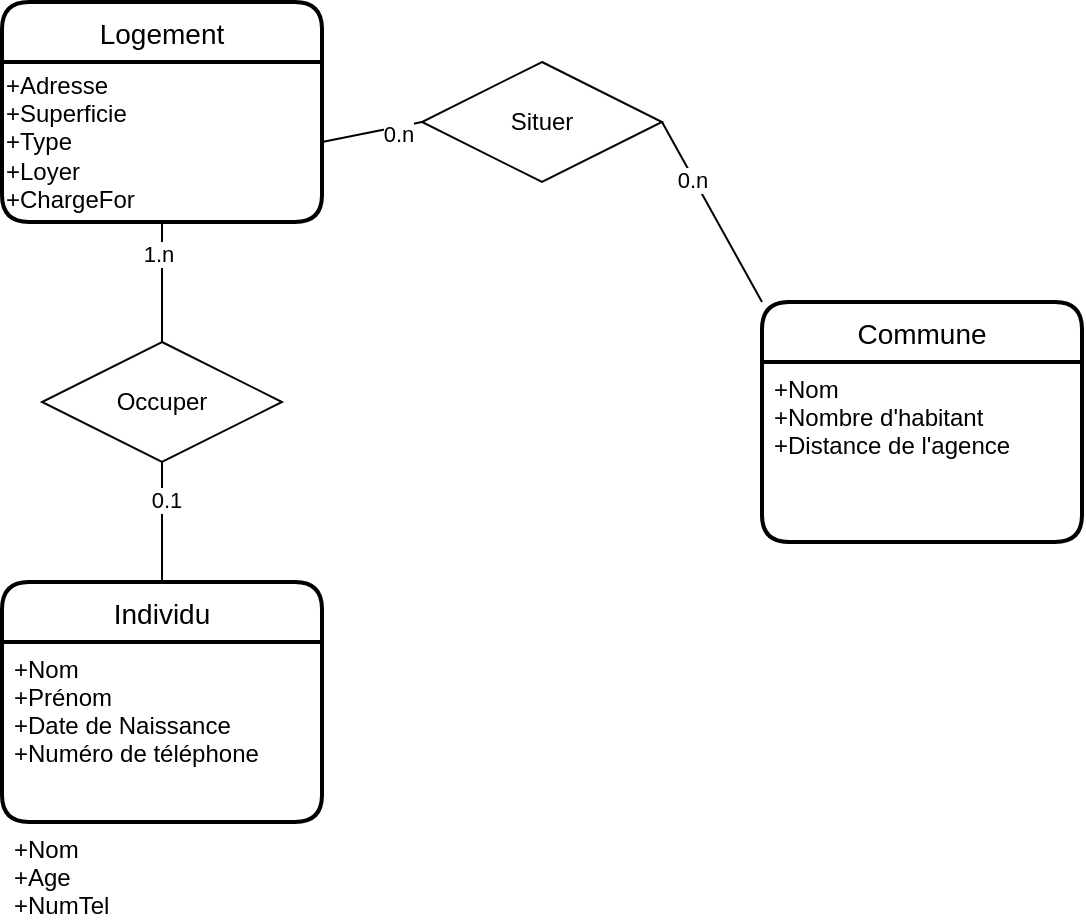 <mxfile>
    <diagram id="CIYUM0CM8ayAazn1ng33" name="Page-1">
        <mxGraphModel dx="976" dy="757" grid="1" gridSize="10" guides="1" tooltips="1" connect="1" arrows="1" fold="1" page="1" pageScale="1" pageWidth="850" pageHeight="1100" math="0" shadow="0">
            <root>
                <mxCell id="0"/>
                <mxCell id="1" parent="0"/>
                <mxCell id="35" value="Logement" style="swimlane;childLayout=stackLayout;horizontal=1;startSize=30;horizontalStack=0;rounded=1;fontSize=14;fontStyle=0;strokeWidth=2;resizeParent=0;resizeLast=1;shadow=0;dashed=0;align=center;fillColor=none;" parent="1" vertex="1">
                    <mxGeometry x="120" y="130" width="160" height="110" as="geometry"/>
                </mxCell>
                <mxCell id="39" value="+Adresse&lt;br&gt;&lt;div style=&quot;&quot;&gt;&lt;span style=&quot;background-color: initial;&quot;&gt;+Superficie&lt;/span&gt;&lt;/div&gt;+Type&amp;nbsp;&lt;br&gt;+Loyer&lt;br&gt;+ChargeFor" style="text;strokeColor=none;align=left;fillColor=none;html=1;verticalAlign=middle;whiteSpace=wrap;rounded=0;" parent="35" vertex="1">
                    <mxGeometry y="30" width="160" height="80" as="geometry"/>
                </mxCell>
                <mxCell id="40" value="Individu" style="swimlane;childLayout=stackLayout;horizontal=1;startSize=30;horizontalStack=0;rounded=1;fontSize=14;fontStyle=0;strokeWidth=2;resizeParent=0;resizeLast=1;shadow=0;dashed=0;align=center;fillColor=default;" parent="1" vertex="1">
                    <mxGeometry x="120" y="420" width="160" height="120" as="geometry"/>
                </mxCell>
                <mxCell id="41" value="+Nom&#10;+Prénom&#10;+Date de Naissance&#10;+Numéro de téléphone" style="align=left;strokeColor=none;fillColor=none;spacingLeft=4;fontSize=12;verticalAlign=top;resizable=0;rotatable=0;part=1;" parent="40" vertex="1">
                    <mxGeometry y="30" width="160" height="90" as="geometry"/>
                </mxCell>
                <mxCell id="103" value="+Nom&#10;+Age&#10;+NumTel" style="align=left;strokeColor=none;fillColor=none;spacingLeft=4;fontSize=12;verticalAlign=top;resizable=0;rotatable=0;part=1;" vertex="1" parent="40">
                    <mxGeometry y="120" width="160" as="geometry"/>
                </mxCell>
                <mxCell id="78" style="edgeStyle=none;html=1;entryX=1;entryY=0.25;entryDx=0;entryDy=0;" parent="40" source="40" target="41" edge="1">
                    <mxGeometry relative="1" as="geometry"/>
                </mxCell>
                <mxCell id="46" value="Commune" style="swimlane;childLayout=stackLayout;horizontal=1;startSize=30;horizontalStack=0;rounded=1;fontSize=14;fontStyle=0;strokeWidth=2;resizeParent=0;resizeLast=1;shadow=0;dashed=0;align=center;" parent="1" vertex="1">
                    <mxGeometry x="500" y="280" width="160" height="120" as="geometry"/>
                </mxCell>
                <mxCell id="47" value="+Nom &#10;+Nombre d'habitant&#10;+Distance de l'agence" style="align=left;strokeColor=none;fillColor=none;spacingLeft=4;fontSize=12;verticalAlign=top;resizable=0;rotatable=0;part=1;" parent="46" vertex="1">
                    <mxGeometry y="30" width="160" height="90" as="geometry"/>
                </mxCell>
                <mxCell id="92" style="edgeStyle=none;html=1;exitX=0.5;exitY=1;exitDx=0;exitDy=0;entryX=0.5;entryY=0;entryDx=0;entryDy=0;endArrow=none;endFill=0;" parent="1" source="51" target="40" edge="1">
                    <mxGeometry relative="1" as="geometry"/>
                </mxCell>
                <mxCell id="99" value="0.1" style="edgeLabel;html=1;align=center;verticalAlign=middle;resizable=0;points=[];" parent="92" vertex="1" connectable="0">
                    <mxGeometry x="-0.35" y="2" relative="1" as="geometry">
                        <mxPoint y="-1" as="offset"/>
                    </mxGeometry>
                </mxCell>
                <mxCell id="51" value="Occuper" style="shape=rhombus;perimeter=rhombusPerimeter;whiteSpace=wrap;html=1;align=center;fillColor=none;" parent="1" vertex="1">
                    <mxGeometry x="140" y="300" width="120" height="60" as="geometry"/>
                </mxCell>
                <mxCell id="54" value="" style="endArrow=none;html=1;exitX=0.5;exitY=0;exitDx=0;exitDy=0;entryX=0.5;entryY=1;entryDx=0;entryDy=0;" parent="1" source="51" edge="1" target="39">
                    <mxGeometry width="50" height="50" relative="1" as="geometry">
                        <mxPoint x="290" y="280" as="sourcePoint"/>
                        <mxPoint x="210" y="220" as="targetPoint"/>
                    </mxGeometry>
                </mxCell>
                <mxCell id="95" value="1.n" style="edgeLabel;html=1;align=center;verticalAlign=middle;resizable=0;points=[];" parent="54" vertex="1" connectable="0">
                    <mxGeometry x="0.461" y="2" relative="1" as="geometry">
                        <mxPoint as="offset"/>
                    </mxGeometry>
                </mxCell>
                <mxCell id="63" value="" style="edgeStyle=none;html=1;exitX=1;exitY=0.5;exitDx=0;exitDy=0;entryX=0;entryY=0.5;entryDx=0;entryDy=0;endArrow=none;" parent="1" source="39" target="62" edge="1">
                    <mxGeometry relative="1" as="geometry">
                        <mxPoint x="280" y="190" as="sourcePoint"/>
                        <mxPoint x="500" y="190" as="targetPoint"/>
                    </mxGeometry>
                </mxCell>
                <mxCell id="102" value="0.n" style="edgeLabel;html=1;align=center;verticalAlign=middle;resizable=0;points=[];" parent="63" vertex="1" connectable="0">
                    <mxGeometry x="0.48" y="-3" relative="1" as="geometry">
                        <mxPoint as="offset"/>
                    </mxGeometry>
                </mxCell>
                <mxCell id="90" style="edgeStyle=none;html=1;exitX=1;exitY=0.5;exitDx=0;exitDy=0;entryX=0;entryY=0;entryDx=0;entryDy=0;endArrow=none;endFill=0;" parent="1" source="62" target="46" edge="1">
                    <mxGeometry relative="1" as="geometry"/>
                </mxCell>
                <mxCell id="101" value="0.n" style="edgeLabel;html=1;align=center;verticalAlign=middle;resizable=0;points=[];" parent="90" vertex="1" connectable="0">
                    <mxGeometry x="-0.366" y="-1" relative="1" as="geometry">
                        <mxPoint as="offset"/>
                    </mxGeometry>
                </mxCell>
                <mxCell id="62" value="Situer" style="shape=rhombus;perimeter=rhombusPerimeter;whiteSpace=wrap;html=1;align=center;fillColor=none;" parent="1" vertex="1">
                    <mxGeometry x="330" y="160" width="120" height="60" as="geometry"/>
                </mxCell>
                <mxCell id="80" value="" style="endArrow=none;html=1;" parent="1" edge="1">
                    <mxGeometry width="50" height="50" relative="1" as="geometry">
                        <mxPoint x="280" y="500" as="sourcePoint"/>
                        <mxPoint x="280" y="500" as="targetPoint"/>
                    </mxGeometry>
                </mxCell>
            </root>
        </mxGraphModel>
    </diagram>
</mxfile>
